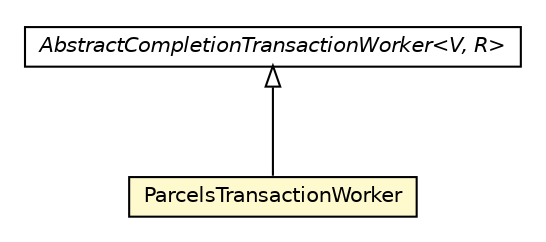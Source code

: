 #!/usr/local/bin/dot
#
# Class diagram 
# Generated by UMLGraph version 5.1 (http://www.umlgraph.org/)
#

digraph G {
	edge [fontname="Helvetica",fontsize=10,labelfontname="Helvetica",labelfontsize=10];
	node [fontname="Helvetica",fontsize=10,shape=plaintext];
	nodesep=0.25;
	ranksep=0.5;
	// org.androidtransfuse.processor.ParcelsTransactionWorker
	c85893 [label=<<table title="org.androidtransfuse.processor.ParcelsTransactionWorker" border="0" cellborder="1" cellspacing="0" cellpadding="2" port="p" bgcolor="lemonChiffon" href="./ParcelsTransactionWorker.html">
		<tr><td><table border="0" cellspacing="0" cellpadding="1">
<tr><td align="center" balign="center"> ParcelsTransactionWorker </td></tr>
		</table></td></tr>
		</table>>, fontname="Helvetica", fontcolor="black", fontsize=10.0];
	// org.androidtransfuse.processor.AbstractCompletionTransactionWorker<V, R>
	c85920 [label=<<table title="org.androidtransfuse.processor.AbstractCompletionTransactionWorker" border="0" cellborder="1" cellspacing="0" cellpadding="2" port="p" href="./AbstractCompletionTransactionWorker.html">
		<tr><td><table border="0" cellspacing="0" cellpadding="1">
<tr><td align="center" balign="center"><font face="Helvetica-Oblique"> AbstractCompletionTransactionWorker&lt;V, R&gt; </font></td></tr>
		</table></td></tr>
		</table>>, fontname="Helvetica", fontcolor="black", fontsize=10.0];
	//org.androidtransfuse.processor.ParcelsTransactionWorker extends org.androidtransfuse.processor.AbstractCompletionTransactionWorker<java.util.Map<javax.inject.Provider<org.androidtransfuse.adapter.ASTType>, com.sun.codemodel.JDefinedClass>, java.lang.Void>
	c85920:p -> c85893:p [dir=back,arrowtail=empty];
}

